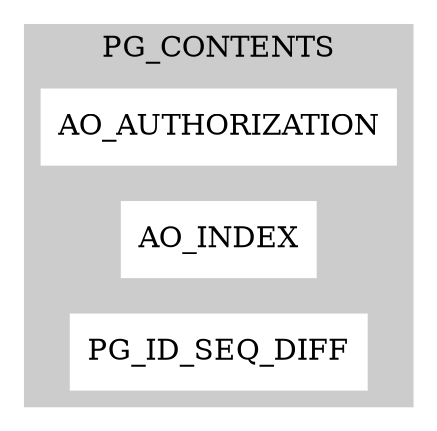 digraph G 
{ rankdir=LR;

  subgraph cluster_1 
  { style=filled;
    color=grey80;
    node [style=filled,color=white,shape=rectangle];
    label = "PG_CONTENTS";

    ca [label="AO_AUTHORIZATION"];
    ci [label="AO_INDEX"];
    cs [label="PG_ID_SEQ_DIFF"];
  }
}
